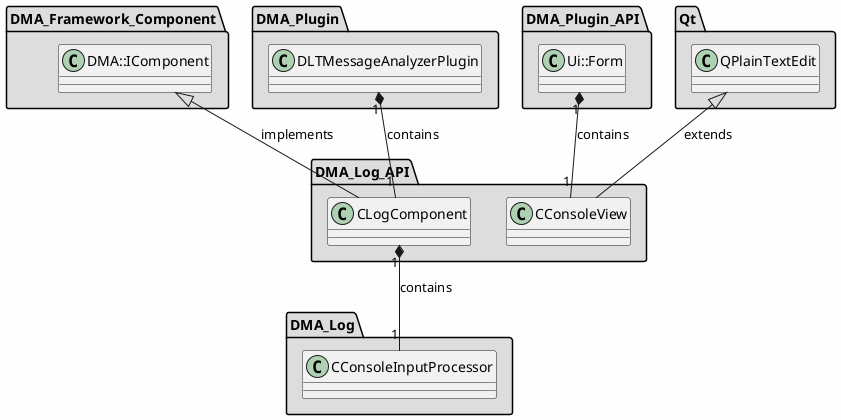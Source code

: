 
@startuml

skinparam backgroundColor #FEFEFE
skinparam wrapWidth 600
package "DMA_Framework_Component" #DDDDDD
{

class "DMA::IComponent"
{
}

}

package "DMA_Log" #DDDDDD
{

class "CConsoleInputProcessor"
{
}

}

package "DMA_Log_API" #DDDDDD
{

class "CConsoleView"
{
}

class "CLogComponent"
{
}

}

package "DMA_Plugin" #DDDDDD
{

class "DLTMessageAnalyzerPlugin"
{
}

}

package "DMA_Plugin_API" #DDDDDD
{

class "Ui::Form"
{
}

}

package "Qt" #DDDDDD
{

class "QPlainTextEdit"
{
}

}

'====================Inheritance section====================
QPlainTextEdit <|-- CConsoleView : extends
DMA::IComponent <|-- CLogComponent : implements

'====================Dependencies section====================
CLogComponent "1" *-- "1" CConsoleInputProcessor : contains
DLTMessageAnalyzerPlugin "1" *-- "1" CLogComponent : contains
Ui::Form "1" *-- "1" CConsoleView : contains

@enduml